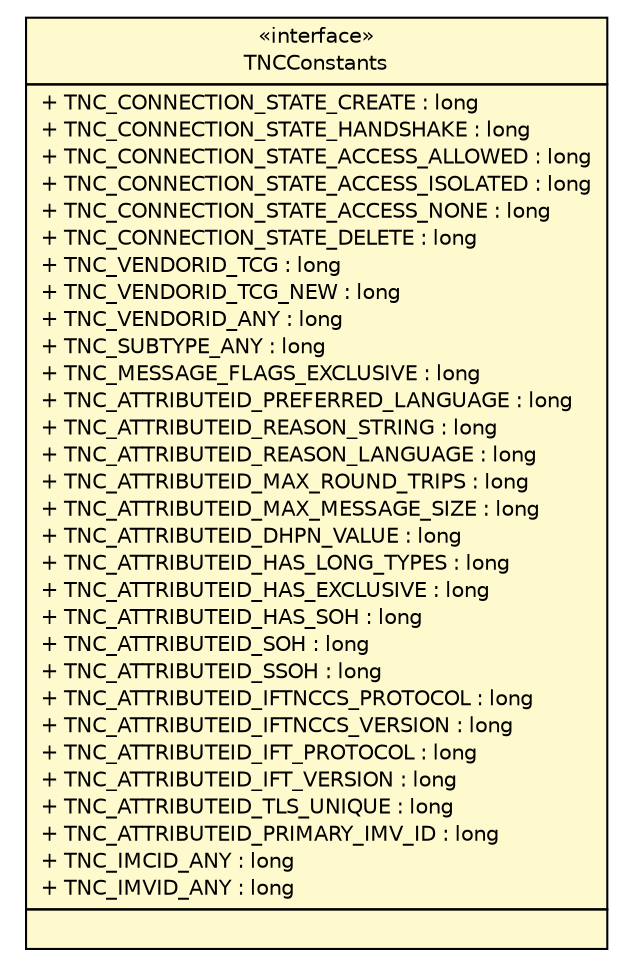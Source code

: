 #!/usr/local/bin/dot
#
# Class diagram 
# Generated by UMLGraph version R5_6 (http://www.umlgraph.org/)
#

digraph G {
	edge [fontname="Helvetica",fontsize=10,labelfontname="Helvetica",labelfontsize=10];
	node [fontname="Helvetica",fontsize=10,shape=plaintext];
	nodesep=0.25;
	ranksep=0.5;
	// org.trustedcomputinggroup.tnc.ifimv.TNCConstants
	c102 [label=<<table title="org.trustedcomputinggroup.tnc.ifimv.TNCConstants" border="0" cellborder="1" cellspacing="0" cellpadding="2" port="p" bgcolor="lemonChiffon" href="./TNCConstants.html">
		<tr><td><table border="0" cellspacing="0" cellpadding="1">
<tr><td align="center" balign="center"> &#171;interface&#187; </td></tr>
<tr><td align="center" balign="center"> TNCConstants </td></tr>
		</table></td></tr>
		<tr><td><table border="0" cellspacing="0" cellpadding="1">
<tr><td align="left" balign="left"> + TNC_CONNECTION_STATE_CREATE : long </td></tr>
<tr><td align="left" balign="left"> + TNC_CONNECTION_STATE_HANDSHAKE : long </td></tr>
<tr><td align="left" balign="left"> + TNC_CONNECTION_STATE_ACCESS_ALLOWED : long </td></tr>
<tr><td align="left" balign="left"> + TNC_CONNECTION_STATE_ACCESS_ISOLATED : long </td></tr>
<tr><td align="left" balign="left"> + TNC_CONNECTION_STATE_ACCESS_NONE : long </td></tr>
<tr><td align="left" balign="left"> + TNC_CONNECTION_STATE_DELETE : long </td></tr>
<tr><td align="left" balign="left"> + TNC_VENDORID_TCG : long </td></tr>
<tr><td align="left" balign="left"> + TNC_VENDORID_TCG_NEW : long </td></tr>
<tr><td align="left" balign="left"> + TNC_VENDORID_ANY : long </td></tr>
<tr><td align="left" balign="left"> + TNC_SUBTYPE_ANY : long </td></tr>
<tr><td align="left" balign="left"> + TNC_MESSAGE_FLAGS_EXCLUSIVE : long </td></tr>
<tr><td align="left" balign="left"> + TNC_ATTRIBUTEID_PREFERRED_LANGUAGE : long </td></tr>
<tr><td align="left" balign="left"> + TNC_ATTRIBUTEID_REASON_STRING : long </td></tr>
<tr><td align="left" balign="left"> + TNC_ATTRIBUTEID_REASON_LANGUAGE : long </td></tr>
<tr><td align="left" balign="left"> + TNC_ATTRIBUTEID_MAX_ROUND_TRIPS : long </td></tr>
<tr><td align="left" balign="left"> + TNC_ATTRIBUTEID_MAX_MESSAGE_SIZE : long </td></tr>
<tr><td align="left" balign="left"> + TNC_ATTRIBUTEID_DHPN_VALUE : long </td></tr>
<tr><td align="left" balign="left"> + TNC_ATTRIBUTEID_HAS_LONG_TYPES : long </td></tr>
<tr><td align="left" balign="left"> + TNC_ATTRIBUTEID_HAS_EXCLUSIVE : long </td></tr>
<tr><td align="left" balign="left"> + TNC_ATTRIBUTEID_HAS_SOH : long </td></tr>
<tr><td align="left" balign="left"> + TNC_ATTRIBUTEID_SOH : long </td></tr>
<tr><td align="left" balign="left"> + TNC_ATTRIBUTEID_SSOH : long </td></tr>
<tr><td align="left" balign="left"> + TNC_ATTRIBUTEID_IFTNCCS_PROTOCOL : long </td></tr>
<tr><td align="left" balign="left"> + TNC_ATTRIBUTEID_IFTNCCS_VERSION : long </td></tr>
<tr><td align="left" balign="left"> + TNC_ATTRIBUTEID_IFT_PROTOCOL : long </td></tr>
<tr><td align="left" balign="left"> + TNC_ATTRIBUTEID_IFT_VERSION : long </td></tr>
<tr><td align="left" balign="left"> + TNC_ATTRIBUTEID_TLS_UNIQUE : long </td></tr>
<tr><td align="left" balign="left"> + TNC_ATTRIBUTEID_PRIMARY_IMV_ID : long </td></tr>
<tr><td align="left" balign="left"> + TNC_IMCID_ANY : long </td></tr>
<tr><td align="left" balign="left"> + TNC_IMVID_ANY : long </td></tr>
		</table></td></tr>
		<tr><td><table border="0" cellspacing="0" cellpadding="1">
<tr><td align="left" balign="left">  </td></tr>
		</table></td></tr>
		</table>>, URL="./TNCConstants.html", fontname="Helvetica", fontcolor="black", fontsize=10.0];
}


